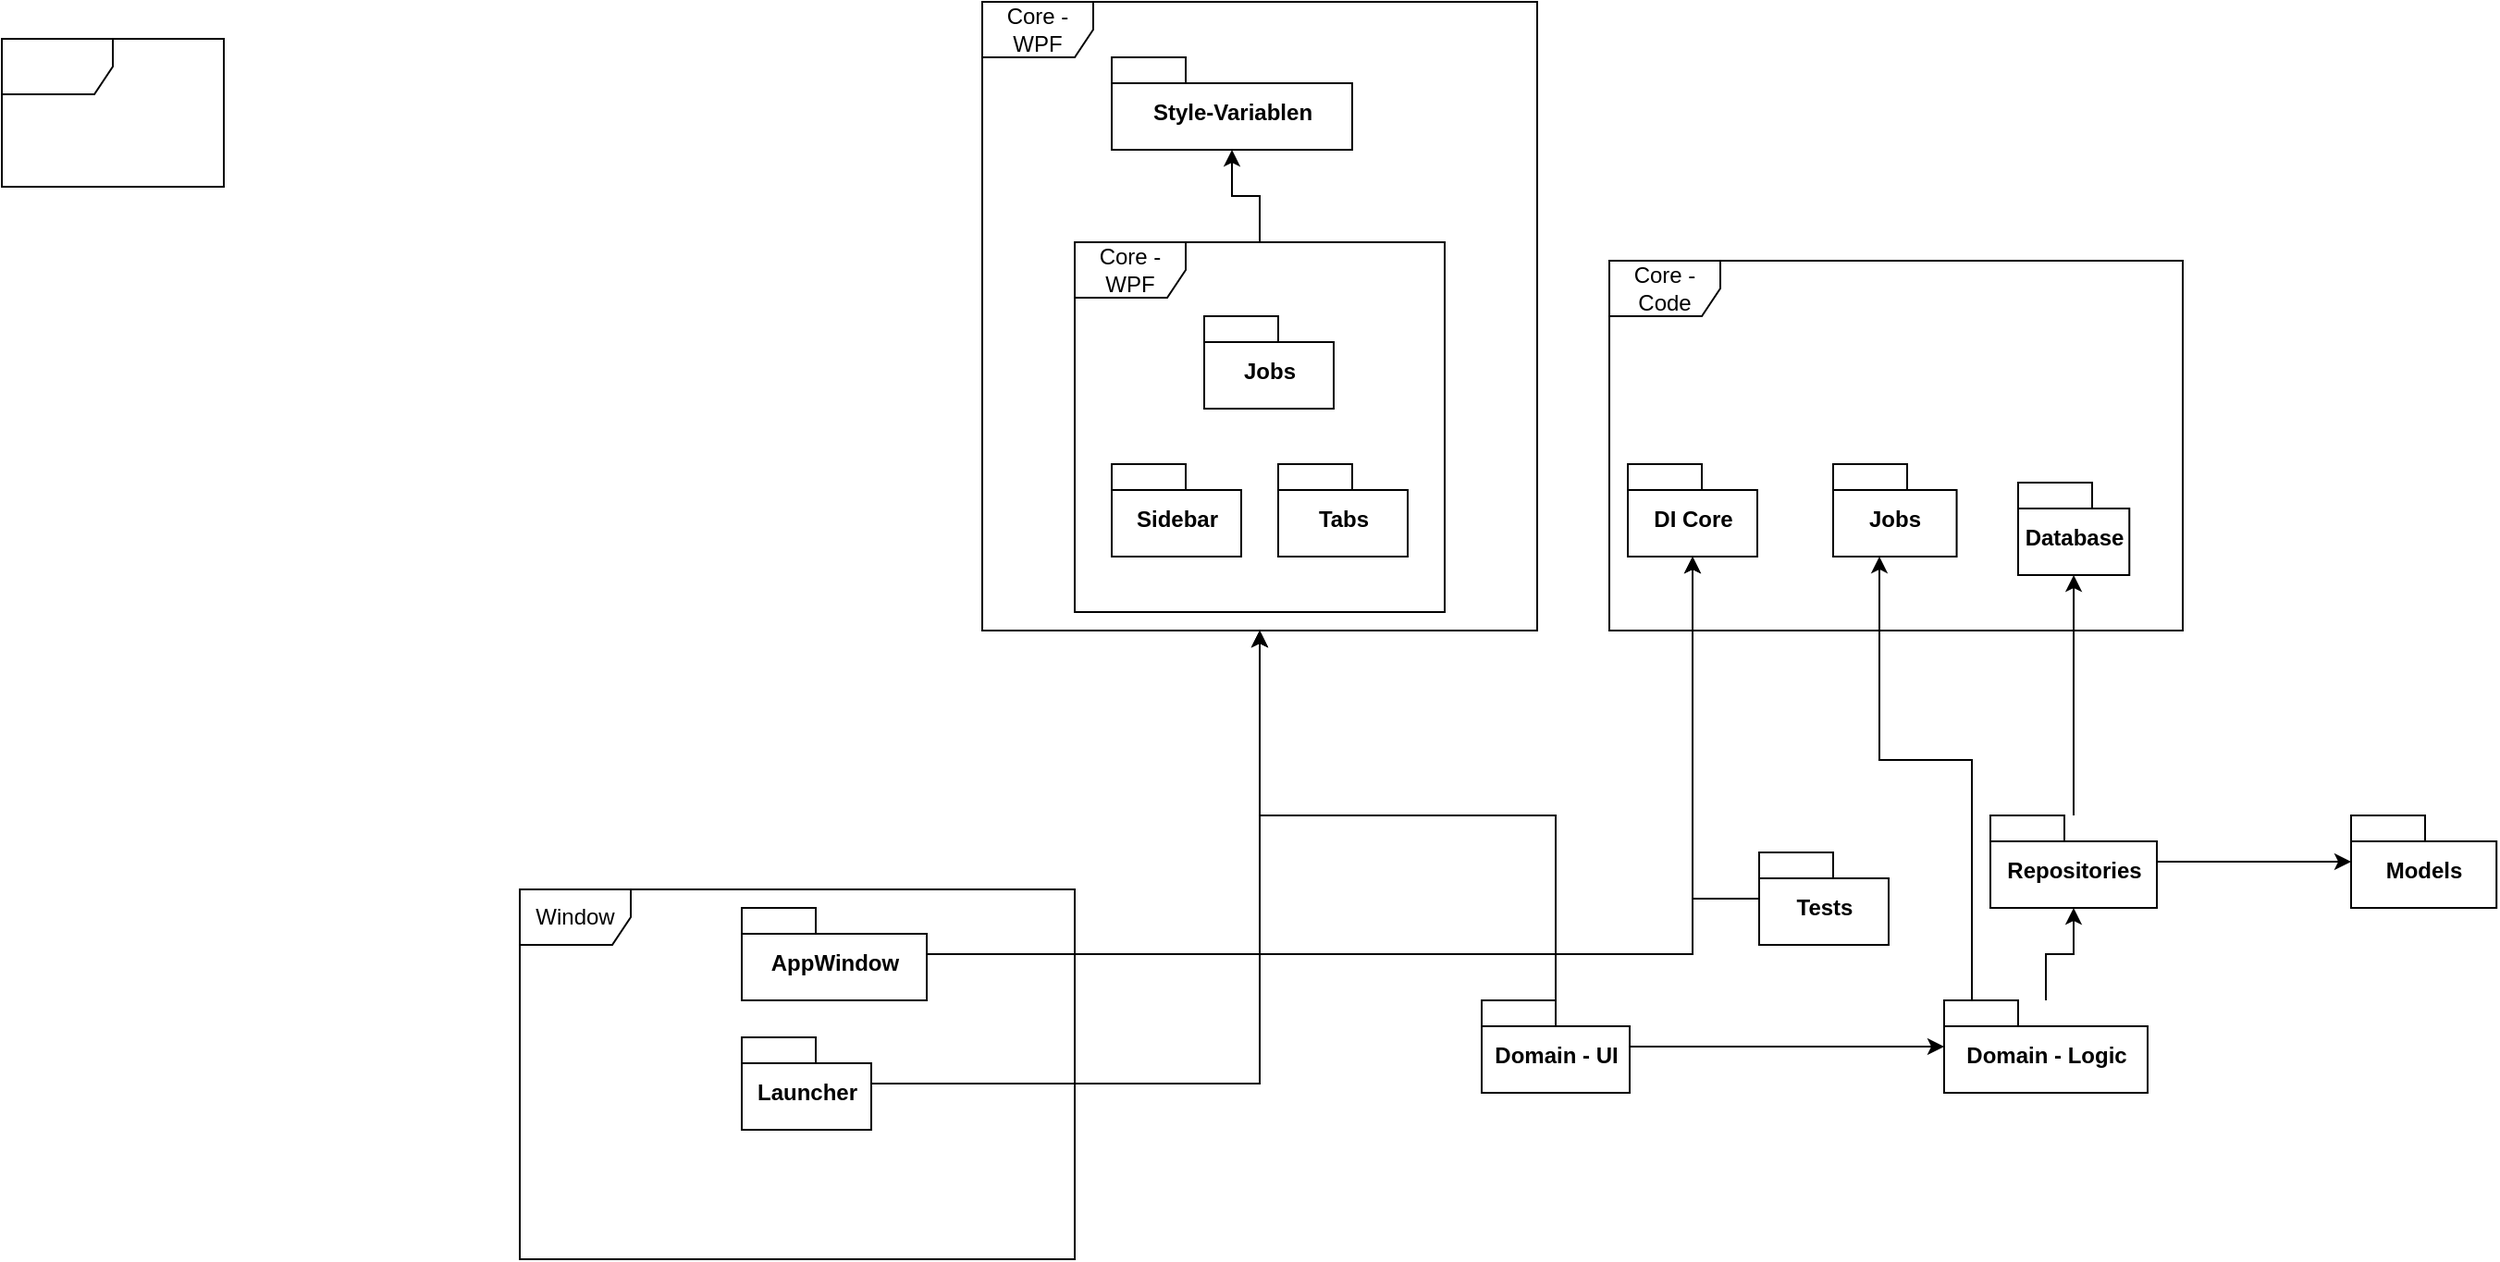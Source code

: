 <mxfile version="16.5.1" type="device" pages="2"><diagram id="Ipj0VITp-R9VODM-9GiM" name="Project Distribution"><mxGraphModel dx="2500" dy="1029" grid="1" gridSize="10" guides="1" tooltips="1" connect="1" arrows="1" fold="1" page="1" pageScale="1" pageWidth="827" pageHeight="1169" math="0" shadow="0"><root><mxCell id="0"/><mxCell id="1" parent="0"/><mxCell id="kfWviexKNtPRHZw_Nioh-18" style="edgeStyle=orthogonalEdgeStyle;rounded=0;orthogonalLoop=1;jettySize=auto;html=1;" parent="1" source="kfWviexKNtPRHZw_Nioh-4" target="kfWviexKNtPRHZw_Nioh-28" edge="1"><mxGeometry relative="1" as="geometry"/></mxCell><mxCell id="kfWviexKNtPRHZw_Nioh-19" style="edgeStyle=orthogonalEdgeStyle;rounded=0;orthogonalLoop=1;jettySize=auto;html=1;" parent="1" source="kfWviexKNtPRHZw_Nioh-4" target="kfWviexKNtPRHZw_Nioh-2" edge="1"><mxGeometry relative="1" as="geometry"/></mxCell><mxCell id="kfWviexKNtPRHZw_Nioh-21" style="edgeStyle=orthogonalEdgeStyle;rounded=0;orthogonalLoop=1;jettySize=auto;html=1;" parent="1" source="kfWviexKNtPRHZw_Nioh-6" target="kfWviexKNtPRHZw_Nioh-28" edge="1"><mxGeometry relative="1" as="geometry"/></mxCell><mxCell id="kfWviexKNtPRHZw_Nioh-11" style="edgeStyle=orthogonalEdgeStyle;rounded=0;orthogonalLoop=1;jettySize=auto;html=1;" parent="1" source="kfWviexKNtPRHZw_Nioh-7" target="kfWviexKNtPRHZw_Nioh-3" edge="1"><mxGeometry relative="1" as="geometry"/></mxCell><mxCell id="kfWviexKNtPRHZw_Nioh-12" style="edgeStyle=orthogonalEdgeStyle;rounded=0;orthogonalLoop=1;jettySize=auto;html=1;" parent="1" source="kfWviexKNtPRHZw_Nioh-7" target="kfWviexKNtPRHZw_Nioh-10" edge="1"><mxGeometry relative="1" as="geometry"/></mxCell><mxCell id="kfWviexKNtPRHZw_Nioh-7" value="Repositories" style="shape=folder;fontStyle=1;spacingTop=10;tabWidth=40;tabHeight=14;tabPosition=left;html=1;" parent="1" vertex="1"><mxGeometry x="465" y="450" width="90" height="50" as="geometry"/></mxCell><mxCell id="kfWviexKNtPRHZw_Nioh-23" style="edgeStyle=orthogonalEdgeStyle;rounded=0;orthogonalLoop=1;jettySize=auto;html=1;" parent="1" source="kfWviexKNtPRHZw_Nioh-9" target="kfWviexKNtPRHZw_Nioh-7" edge="1"><mxGeometry relative="1" as="geometry"/></mxCell><mxCell id="kfWviexKNtPRHZw_Nioh-31" style="edgeStyle=orthogonalEdgeStyle;rounded=0;orthogonalLoop=1;jettySize=auto;html=1;" parent="1" source="kfWviexKNtPRHZw_Nioh-9" target="kfWviexKNtPRHZw_Nioh-30" edge="1"><mxGeometry relative="1" as="geometry"><Array as="points"><mxPoint x="455" y="420"/><mxPoint x="405" y="420"/></Array></mxGeometry></mxCell><mxCell id="kfWviexKNtPRHZw_Nioh-9" value="Domain - Logic" style="shape=folder;fontStyle=1;spacingTop=10;tabWidth=40;tabHeight=14;tabPosition=left;html=1;" parent="1" vertex="1"><mxGeometry x="440" y="550" width="110" height="50" as="geometry"/></mxCell><mxCell id="kfWviexKNtPRHZw_Nioh-14" style="edgeStyle=orthogonalEdgeStyle;rounded=0;orthogonalLoop=1;jettySize=auto;html=1;" parent="1" source="kfWviexKNtPRHZw_Nioh-13" target="kfWviexKNtPRHZw_Nioh-2" edge="1"><mxGeometry relative="1" as="geometry"/></mxCell><mxCell id="kfWviexKNtPRHZw_Nioh-13" value="Tests" style="shape=folder;fontStyle=1;spacingTop=10;tabWidth=40;tabHeight=14;tabPosition=left;html=1;" parent="1" vertex="1"><mxGeometry x="340" y="470" width="70" height="50" as="geometry"/></mxCell><mxCell id="kfWviexKNtPRHZw_Nioh-25" style="edgeStyle=orthogonalEdgeStyle;rounded=0;orthogonalLoop=1;jettySize=auto;html=1;" parent="1" source="kfWviexKNtPRHZw_Nioh-24" target="kfWviexKNtPRHZw_Nioh-9" edge="1"><mxGeometry relative="1" as="geometry"/></mxCell><mxCell id="kfWviexKNtPRHZw_Nioh-26" style="edgeStyle=orthogonalEdgeStyle;rounded=0;orthogonalLoop=1;jettySize=auto;html=1;" parent="1" source="kfWviexKNtPRHZw_Nioh-24" target="kfWviexKNtPRHZw_Nioh-28" edge="1"><mxGeometry relative="1" as="geometry"/></mxCell><mxCell id="kfWviexKNtPRHZw_Nioh-24" value="Domain - UI" style="shape=folder;fontStyle=1;spacingTop=10;tabWidth=40;tabHeight=14;tabPosition=left;html=1;" parent="1" vertex="1"><mxGeometry x="190" y="550" width="80" height="50" as="geometry"/></mxCell><mxCell id="kfWviexKNtPRHZw_Nioh-28" value="Core - WPF" style="shape=umlFrame;whiteSpace=wrap;html=1;container=1;recursiveResize=0;" parent="1" vertex="1"><mxGeometry x="-80" y="10" width="300" height="340" as="geometry"><mxRectangle x="-90" y="160" width="60" height="20" as="alternateBounds"/></mxGeometry></mxCell><mxCell id="VNUwCtfXtlgTyR-flfIf-1" value="Style-Variablen" style="shape=folder;fontStyle=1;spacingTop=10;tabWidth=40;tabHeight=14;tabPosition=left;html=1;" parent="kfWviexKNtPRHZw_Nioh-28" vertex="1"><mxGeometry x="70" y="30" width="130" height="50" as="geometry"/></mxCell><mxCell id="VNUwCtfXtlgTyR-flfIf-9" style="edgeStyle=orthogonalEdgeStyle;rounded=0;orthogonalLoop=1;jettySize=auto;html=1;" parent="kfWviexKNtPRHZw_Nioh-28" source="VNUwCtfXtlgTyR-flfIf-7" target="VNUwCtfXtlgTyR-flfIf-1" edge="1"><mxGeometry relative="1" as="geometry"/></mxCell><mxCell id="VNUwCtfXtlgTyR-flfIf-7" value="Core - WPF" style="shape=umlFrame;whiteSpace=wrap;html=1;container=1;recursiveResize=0;" parent="kfWviexKNtPRHZw_Nioh-28" vertex="1"><mxGeometry x="50" y="130" width="200" height="200" as="geometry"><mxRectangle x="-90" y="160" width="60" height="20" as="alternateBounds"/></mxGeometry></mxCell><mxCell id="kfWviexKNtPRHZw_Nioh-16" value="Sidebar" style="shape=folder;fontStyle=1;spacingTop=10;tabWidth=40;tabHeight=14;tabPosition=left;html=1;" parent="VNUwCtfXtlgTyR-flfIf-7" vertex="1"><mxGeometry x="20" y="120" width="70" height="50" as="geometry"/></mxCell><mxCell id="NFNM3w5DBlzgdIoigGPW-1" value="Jobs" style="shape=folder;fontStyle=1;spacingTop=10;tabWidth=40;tabHeight=14;tabPosition=left;html=1;" parent="VNUwCtfXtlgTyR-flfIf-7" vertex="1"><mxGeometry x="70" y="40" width="70" height="50" as="geometry"/></mxCell><mxCell id="kfWviexKNtPRHZw_Nioh-15" value="Tabs" style="shape=folder;fontStyle=1;spacingTop=10;tabWidth=40;tabHeight=14;tabPosition=left;html=1;" parent="VNUwCtfXtlgTyR-flfIf-7" vertex="1"><mxGeometry x="110" y="120" width="70" height="50" as="geometry"/></mxCell><mxCell id="kfWviexKNtPRHZw_Nioh-29" value="Core - Code" style="shape=umlFrame;whiteSpace=wrap;html=1;collapsible=1;container=1;" parent="1" vertex="1"><mxGeometry x="259" y="150" width="310" height="200" as="geometry"/></mxCell><mxCell id="kfWviexKNtPRHZw_Nioh-3" value="Database" style="shape=folder;fontStyle=1;spacingTop=10;tabWidth=40;tabHeight=14;tabPosition=left;html=1;" parent="kfWviexKNtPRHZw_Nioh-29" vertex="1"><mxGeometry x="221.003" y="120" width="60.125" height="50" as="geometry"/></mxCell><mxCell id="kfWviexKNtPRHZw_Nioh-30" value="Jobs" style="shape=folder;fontStyle=1;spacingTop=10;tabWidth=40;tabHeight=14;tabPosition=left;html=1;" parent="kfWviexKNtPRHZw_Nioh-29" vertex="1"><mxGeometry x="121.004" y="110" width="66.769" height="50" as="geometry"/></mxCell><mxCell id="kfWviexKNtPRHZw_Nioh-2" value="DI Core" style="shape=folder;fontStyle=1;spacingTop=10;tabWidth=40;tabHeight=14;tabPosition=left;html=1;" parent="kfWviexKNtPRHZw_Nioh-29" vertex="1"><mxGeometry x="10" y="110" width="70" height="50" as="geometry"/></mxCell><mxCell id="NFNM3w5DBlzgdIoigGPW-2" value="Window" style="shape=umlFrame;whiteSpace=wrap;html=1;container=1;" parent="1" vertex="1"><mxGeometry x="-330" y="490" width="300" height="200" as="geometry"><mxRectangle x="-90" y="160" width="60" height="20" as="alternateBounds"/></mxGeometry></mxCell><mxCell id="kfWviexKNtPRHZw_Nioh-4" value="AppWindow" style="shape=folder;fontStyle=1;spacingTop=10;tabWidth=40;tabHeight=14;tabPosition=left;html=1;" parent="NFNM3w5DBlzgdIoigGPW-2" vertex="1"><mxGeometry x="120" y="10" width="100" height="50" as="geometry"/></mxCell><mxCell id="kfWviexKNtPRHZw_Nioh-6" value="Launcher" style="shape=folder;fontStyle=1;spacingTop=10;tabWidth=40;tabHeight=14;tabPosition=left;html=1;" parent="NFNM3w5DBlzgdIoigGPW-2" vertex="1"><mxGeometry x="120" y="80" width="70" height="50" as="geometry"/></mxCell><mxCell id="kfWviexKNtPRHZw_Nioh-10" value="Models" style="shape=folder;fontStyle=1;spacingTop=10;tabWidth=40;tabHeight=14;tabPosition=left;html=1;" parent="1" vertex="1"><mxGeometry x="660" y="450" width="78.6" height="50" as="geometry"/></mxCell><mxCell id="VNUwCtfXtlgTyR-flfIf-2" value="" style="shape=umlFrame;whiteSpace=wrap;html=1;container=1;recursiveResize=0;" parent="1" vertex="1"><mxGeometry x="-610" y="30" width="120" height="80" as="geometry"><mxRectangle x="-90" y="160" width="60" height="20" as="alternateBounds"/></mxGeometry></mxCell></root></mxGraphModel></diagram><diagram id="sB_Vey5JtSS4tOZtMGb9" name="Tagging"><mxGraphModel dx="1422" dy="875" grid="1" gridSize="10" guides="1" tooltips="1" connect="1" arrows="1" fold="1" page="1" pageScale="1" pageWidth="827" pageHeight="1169" math="0" shadow="0"><root><mxCell id="4-hnMu1ZvTQsGLBbR0gN-0"/><mxCell id="4-hnMu1ZvTQsGLBbR0gN-1" parent="4-hnMu1ZvTQsGLBbR0gN-0"/><mxCell id="GLE3AlYYYoxvGqIQgquq-0" value="TagEditorChipV" style="swimlane;fontStyle=1;align=center;verticalAlign=top;childLayout=stackLayout;horizontal=1;startSize=26;horizontalStack=0;resizeParent=1;resizeParentMax=0;resizeLast=0;collapsible=1;marginBottom=0;" vertex="1" parent="4-hnMu1ZvTQsGLBbR0gN-1"><mxGeometry x="97" y="824" width="160" height="34" as="geometry"/></mxCell><mxCell id="GLE3AlYYYoxvGqIQgquq-1" value="" style="line;strokeWidth=1;fillColor=none;align=left;verticalAlign=middle;spacingTop=-1;spacingLeft=3;spacingRight=3;rotatable=0;labelPosition=right;points=[];portConstraint=eastwest;" vertex="1" parent="GLE3AlYYYoxvGqIQgquq-0"><mxGeometry y="26" width="160" height="8" as="geometry"/></mxCell><mxCell id="GLE3AlYYYoxvGqIQgquq-2" value="&lt;p style=&quot;margin: 0px ; margin-top: 4px ; text-align: center&quot;&gt;&lt;i&gt;&amp;lt;&amp;lt;Interface&amp;gt;&amp;gt;&lt;/i&gt;&lt;br&gt;&lt;b&gt;ITagEditor&lt;/b&gt;&lt;/p&gt;&lt;hr size=&quot;1&quot;&gt;&lt;p style=&quot;margin: 0px ; margin-left: 4px&quot;&gt;&lt;/p&gt;&lt;p style=&quot;margin: 0px ; margin-left: 4px&quot;&gt;+Init(...tagManager:ITagManager...)&lt;/p&gt;" style="verticalAlign=top;align=left;overflow=fill;fontSize=12;fontFamily=Helvetica;html=1;" vertex="1" parent="4-hnMu1ZvTQsGLBbR0gN-1"><mxGeometry x="297" y="416" width="200" height="80" as="geometry"/></mxCell><mxCell id="GLE3AlYYYoxvGqIQgquq-3" value="TagEditorChipVM" style="swimlane;fontStyle=1;align=center;verticalAlign=top;childLayout=stackLayout;horizontal=1;startSize=26;horizontalStack=0;resizeParent=1;resizeParentMax=0;resizeLast=0;collapsible=1;marginBottom=0;" vertex="1" parent="4-hnMu1ZvTQsGLBbR0gN-1"><mxGeometry x="317" y="824" width="160" height="34" as="geometry"/></mxCell><mxCell id="GLE3AlYYYoxvGqIQgquq-4" value="" style="line;strokeWidth=1;fillColor=none;align=left;verticalAlign=middle;spacingTop=-1;spacingLeft=3;spacingRight=3;rotatable=0;labelPosition=right;points=[];portConstraint=eastwest;" vertex="1" parent="GLE3AlYYYoxvGqIQgquq-3"><mxGeometry y="26" width="160" height="8" as="geometry"/></mxCell><mxCell id="GLE3AlYYYoxvGqIQgquq-5" value="Use" style="endArrow=open;endSize=12;dashed=1;html=1;rounded=0;exitX=1;exitY=0.5;exitDx=0;exitDy=0;entryX=0;entryY=0.5;entryDx=0;entryDy=0;" edge="1" parent="4-hnMu1ZvTQsGLBbR0gN-1" source="GLE3AlYYYoxvGqIQgquq-0" target="GLE3AlYYYoxvGqIQgquq-3"><mxGeometry width="160" relative="1" as="geometry"><mxPoint x="537" y="824" as="sourcePoint"/><mxPoint x="697" y="824" as="targetPoint"/></mxGeometry></mxCell><mxCell id="GLE3AlYYYoxvGqIQgquq-6" value="TagEditorV" style="swimlane;fontStyle=1;align=center;verticalAlign=top;childLayout=stackLayout;horizontal=1;startSize=26;horizontalStack=0;resizeParent=1;resizeParentMax=0;resizeLast=0;collapsible=1;marginBottom=0;" vertex="1" parent="4-hnMu1ZvTQsGLBbR0gN-1"><mxGeometry x="97" y="556" width="160" height="34" as="geometry"/></mxCell><mxCell id="GLE3AlYYYoxvGqIQgquq-7" value="" style="line;strokeWidth=1;fillColor=none;align=left;verticalAlign=middle;spacingTop=-1;spacingLeft=3;spacingRight=3;rotatable=0;labelPosition=right;points=[];portConstraint=eastwest;" vertex="1" parent="GLE3AlYYYoxvGqIQgquq-6"><mxGeometry y="26" width="160" height="8" as="geometry"/></mxCell><mxCell id="GLE3AlYYYoxvGqIQgquq-8" value="TagEditorVM" style="swimlane;fontStyle=1;align=center;verticalAlign=top;childLayout=stackLayout;horizontal=1;startSize=26;horizontalStack=0;resizeParent=1;resizeParentMax=0;resizeLast=0;collapsible=1;marginBottom=0;" vertex="1" parent="4-hnMu1ZvTQsGLBbR0gN-1"><mxGeometry x="317" y="556" width="160" height="34" as="geometry"/></mxCell><mxCell id="GLE3AlYYYoxvGqIQgquq-9" value="" style="line;strokeWidth=1;fillColor=none;align=left;verticalAlign=middle;spacingTop=-1;spacingLeft=3;spacingRight=3;rotatable=0;labelPosition=right;points=[];portConstraint=eastwest;" vertex="1" parent="GLE3AlYYYoxvGqIQgquq-8"><mxGeometry y="26" width="160" height="8" as="geometry"/></mxCell><mxCell id="GLE3AlYYYoxvGqIQgquq-10" value="Use" style="endArrow=open;endSize=12;dashed=1;html=1;rounded=0;exitX=1;exitY=0.5;exitDx=0;exitDy=0;entryX=0;entryY=0.5;entryDx=0;entryDy=0;" edge="1" parent="4-hnMu1ZvTQsGLBbR0gN-1" source="GLE3AlYYYoxvGqIQgquq-6" target="GLE3AlYYYoxvGqIQgquq-8"><mxGeometry width="160" relative="1" as="geometry"><mxPoint x="537" y="556" as="sourcePoint"/><mxPoint x="697" y="556" as="targetPoint"/></mxGeometry></mxCell><mxCell id="GLE3AlYYYoxvGqIQgquq-11" value="&lt;p style=&quot;margin: 0px ; margin-top: 4px ; text-align: center&quot;&gt;&lt;i&gt;&amp;lt;&amp;lt;Interface&amp;gt;&amp;gt;&lt;/i&gt;&lt;br&gt;&lt;b&gt;ITagEditorChip&lt;/b&gt;&lt;/p&gt;&lt;hr size=&quot;1&quot;&gt;&lt;p style=&quot;margin: 0px ; margin-left: 4px&quot;&gt;&lt;/p&gt;&lt;p style=&quot;margin: 0px ; margin-left: 4px&quot;&gt;&lt;br&gt;&lt;/p&gt;" style="verticalAlign=top;align=left;overflow=fill;fontSize=12;fontFamily=Helvetica;html=1;" vertex="1" parent="4-hnMu1ZvTQsGLBbR0gN-1"><mxGeometry x="347" y="676" width="100" height="60" as="geometry"/></mxCell><mxCell id="GLE3AlYYYoxvGqIQgquq-12" value="Relation" style="endArrow=open;html=1;endSize=12;startArrow=diamondThin;startSize=14;startFill=0;edgeStyle=orthogonalEdgeStyle;rounded=0;exitX=0.5;exitY=1;exitDx=0;exitDy=0;entryX=0.5;entryY=0;entryDx=0;entryDy=0;" edge="1" parent="4-hnMu1ZvTQsGLBbR0gN-1" source="GLE3AlYYYoxvGqIQgquq-8" target="GLE3AlYYYoxvGqIQgquq-11"><mxGeometry relative="1" as="geometry"><mxPoint x="557" y="616" as="sourcePoint"/><mxPoint x="717" y="616" as="targetPoint"/></mxGeometry></mxCell><mxCell id="GLE3AlYYYoxvGqIQgquq-13" value="0..n" style="edgeLabel;resizable=0;html=1;align=left;verticalAlign=top;" connectable="0" vertex="1" parent="GLE3AlYYYoxvGqIQgquq-12"><mxGeometry x="-1" relative="1" as="geometry"><mxPoint x="10" as="offset"/></mxGeometry></mxCell><mxCell id="GLE3AlYYYoxvGqIQgquq-14" value="1" style="edgeLabel;resizable=0;html=1;align=right;verticalAlign=top;" connectable="0" vertex="1" parent="GLE3AlYYYoxvGqIQgquq-12"><mxGeometry x="1" relative="1" as="geometry"><mxPoint x="20" y="-20" as="offset"/></mxGeometry></mxCell><mxCell id="GLE3AlYYYoxvGqIQgquq-15" value="" style="endArrow=block;dashed=1;endFill=0;endSize=12;html=1;rounded=0;exitX=0.5;exitY=0;exitDx=0;exitDy=0;entryX=0.5;entryY=1;entryDx=0;entryDy=0;" edge="1" parent="4-hnMu1ZvTQsGLBbR0gN-1" source="GLE3AlYYYoxvGqIQgquq-8" target="GLE3AlYYYoxvGqIQgquq-2"><mxGeometry width="160" relative="1" as="geometry"><mxPoint x="497" y="506" as="sourcePoint"/><mxPoint x="657" y="506" as="targetPoint"/></mxGeometry></mxCell><mxCell id="GLE3AlYYYoxvGqIQgquq-16" value="" style="endArrow=block;dashed=1;endFill=0;endSize=12;html=1;rounded=0;exitX=0.5;exitY=0;exitDx=0;exitDy=0;entryX=0.5;entryY=1;entryDx=0;entryDy=0;" edge="1" parent="4-hnMu1ZvTQsGLBbR0gN-1" source="GLE3AlYYYoxvGqIQgquq-3" target="GLE3AlYYYoxvGqIQgquq-11"><mxGeometry width="160" relative="1" as="geometry"><mxPoint x="557" y="716" as="sourcePoint"/><mxPoint x="717" y="716" as="targetPoint"/></mxGeometry></mxCell><mxCell id="GLE3AlYYYoxvGqIQgquq-17" value="&lt;p style=&quot;margin: 0px ; margin-top: 4px ; text-align: center&quot;&gt;&lt;i&gt;&amp;lt;&amp;lt;Interface&amp;gt;&amp;gt;&lt;/i&gt;&lt;br&gt;&lt;b&gt;ITagManager&lt;/b&gt;&lt;/p&gt;&lt;hr size=&quot;1&quot;&gt;&lt;p style=&quot;margin: 0px ; margin-left: 4px&quot;&gt;&lt;/p&gt;&lt;p style=&quot;margin: 0px ; margin-left: 4px&quot;&gt;+Add(tag:Tag)&lt;br&gt;+Remove(tag:Tag)&lt;/p&gt;&lt;p style=&quot;margin: 0px ; margin-left: 4px&quot;&gt;+Replace(oldTag:Tag, newTag:Tag)&lt;/p&gt;" style="verticalAlign=top;align=left;overflow=fill;fontSize=12;fontFamily=Helvetica;html=1;" vertex="1" parent="4-hnMu1ZvTQsGLBbR0gN-1"><mxGeometry x="297" y="216" width="190" height="90" as="geometry"/></mxCell><mxCell id="GLE3AlYYYoxvGqIQgquq-18" value="Use" style="endArrow=open;endSize=12;dashed=1;html=1;rounded=0;exitX=0.5;exitY=0;exitDx=0;exitDy=0;" edge="1" parent="4-hnMu1ZvTQsGLBbR0gN-1" source="GLE3AlYYYoxvGqIQgquq-2" target="GLE3AlYYYoxvGqIQgquq-17"><mxGeometry width="160" relative="1" as="geometry"><mxPoint x="537" y="456" as="sourcePoint"/><mxPoint x="697" y="456" as="targetPoint"/></mxGeometry></mxCell><mxCell id="GLE3AlYYYoxvGqIQgquq-19" value="&lt;p style=&quot;margin: 0px ; margin-top: 4px ; text-align: center&quot;&gt;&lt;b&gt;SingleItemTagManager&lt;/b&gt;&lt;/p&gt;&lt;hr size=&quot;1&quot;&gt;&lt;div style=&quot;height: 2px&quot;&gt;&lt;/div&gt;&lt;hr size=&quot;1&quot;&gt;&lt;div style=&quot;height: 2px&quot;&gt;&lt;/div&gt;" style="verticalAlign=top;align=left;overflow=fill;fontSize=12;fontFamily=Helvetica;html=1;" vertex="1" parent="4-hnMu1ZvTQsGLBbR0gN-1"><mxGeometry x="321" y="10" width="140" height="60" as="geometry"/></mxCell><mxCell id="GLE3AlYYYoxvGqIQgquq-20" value="&lt;p style=&quot;margin: 0px ; margin-top: 4px ; text-align: center&quot;&gt;&lt;b&gt;MultiItemTagManager&lt;/b&gt;&lt;/p&gt;&lt;hr size=&quot;1&quot;&gt;&lt;div style=&quot;height: 2px&quot;&gt;&lt;/div&gt;&lt;hr size=&quot;1&quot;&gt;&lt;div style=&quot;height: 2px&quot;&gt;&lt;/div&gt;" style="verticalAlign=top;align=left;overflow=fill;fontSize=12;fontFamily=Helvetica;html=1;" vertex="1" parent="4-hnMu1ZvTQsGLBbR0gN-1"><mxGeometry x="447" y="116" width="140" height="60" as="geometry"/></mxCell><mxCell id="GLE3AlYYYoxvGqIQgquq-21" value="&lt;p style=&quot;margin: 0px ; margin-top: 4px ; text-align: center&quot;&gt;&lt;b&gt;CollectionTagManager&lt;/b&gt;&lt;/p&gt;&lt;hr size=&quot;1&quot;&gt;&lt;div style=&quot;height: 2px&quot;&gt;&lt;/div&gt;&lt;hr size=&quot;1&quot;&gt;&lt;div style=&quot;height: 2px&quot;&gt;&lt;/div&gt;" style="verticalAlign=top;align=left;overflow=fill;fontSize=12;fontFamily=Helvetica;html=1;" vertex="1" parent="4-hnMu1ZvTQsGLBbR0gN-1"><mxGeometry x="237" y="116" width="140" height="60" as="geometry"/></mxCell><mxCell id="GLE3AlYYYoxvGqIQgquq-22" value="" style="endArrow=block;dashed=1;endFill=0;endSize=12;html=1;rounded=0;" edge="1" parent="4-hnMu1ZvTQsGLBbR0gN-1" source="GLE3AlYYYoxvGqIQgquq-21" target="GLE3AlYYYoxvGqIQgquq-17"><mxGeometry width="160" relative="1" as="geometry"><mxPoint x="431" y="506" as="sourcePoint"/><mxPoint x="591" y="506" as="targetPoint"/></mxGeometry></mxCell><mxCell id="GLE3AlYYYoxvGqIQgquq-23" value="" style="endArrow=block;dashed=1;endFill=0;endSize=12;html=1;rounded=0;exitX=0.5;exitY=1;exitDx=0;exitDy=0;" edge="1" parent="4-hnMu1ZvTQsGLBbR0gN-1" source="GLE3AlYYYoxvGqIQgquq-20" target="GLE3AlYYYoxvGqIQgquq-17"><mxGeometry width="160" relative="1" as="geometry"><mxPoint x="441" y="516" as="sourcePoint"/><mxPoint x="601" y="516" as="targetPoint"/></mxGeometry></mxCell><mxCell id="GLE3AlYYYoxvGqIQgquq-24" value="" style="endArrow=block;dashed=1;endFill=0;endSize=12;html=1;rounded=0;exitX=0.5;exitY=1;exitDx=0;exitDy=0;" edge="1" parent="4-hnMu1ZvTQsGLBbR0gN-1" source="GLE3AlYYYoxvGqIQgquq-19" target="GLE3AlYYYoxvGqIQgquq-17"><mxGeometry width="160" relative="1" as="geometry"><mxPoint x="451" y="526" as="sourcePoint"/><mxPoint x="611" y="526" as="targetPoint"/></mxGeometry></mxCell><mxCell id="GLE3AlYYYoxvGqIQgquq-25" value="Filter&#10;" style="swimlane;fontStyle=1;align=center;verticalAlign=top;childLayout=stackLayout;horizontal=1;startSize=26;horizontalStack=0;resizeParent=1;resizeParentMax=0;resizeLast=0;collapsible=1;marginBottom=0;" vertex="1" parent="4-hnMu1ZvTQsGLBbR0gN-1"><mxGeometry x="47" y="36" width="160" height="34" as="geometry"/></mxCell><mxCell id="GLE3AlYYYoxvGqIQgquq-26" value="" style="line;strokeWidth=1;fillColor=none;align=left;verticalAlign=middle;spacingTop=-1;spacingLeft=3;spacingRight=3;rotatable=0;labelPosition=right;points=[];portConstraint=eastwest;" vertex="1" parent="GLE3AlYYYoxvGqIQgquq-25"><mxGeometry y="26" width="160" height="8" as="geometry"/></mxCell><mxCell id="GLE3AlYYYoxvGqIQgquq-27" value="" style="endArrow=diamondThin;endFill=0;endSize=24;html=1;rounded=0;" edge="1" parent="4-hnMu1ZvTQsGLBbR0gN-1" source="GLE3AlYYYoxvGqIQgquq-21" target="GLE3AlYYYoxvGqIQgquq-25"><mxGeometry width="160" relative="1" as="geometry"><mxPoint x="31" y="196" as="sourcePoint"/><mxPoint x="191" y="196" as="targetPoint"/></mxGeometry></mxCell><mxCell id="GLE3AlYYYoxvGqIQgquq-28" value="" style="endArrow=diamondThin;endFill=0;endSize=24;html=1;rounded=0;" edge="1" parent="4-hnMu1ZvTQsGLBbR0gN-1" source="GLE3AlYYYoxvGqIQgquq-2" target="GLE3AlYYYoxvGqIQgquq-25"><mxGeometry width="160" relative="1" as="geometry"><mxPoint x="233.658" y="272.0" as="sourcePoint"/><mxPoint x="111.003" y="206.0" as="targetPoint"/></mxGeometry></mxCell><mxCell id="GLE3AlYYYoxvGqIQgquq-29" value="Item Data Viewer" style="swimlane;fontStyle=1;align=center;verticalAlign=top;childLayout=stackLayout;horizontal=1;startSize=26;horizontalStack=0;resizeParent=1;resizeParentMax=0;resizeLast=0;collapsible=1;marginBottom=0;" vertex="1" parent="4-hnMu1ZvTQsGLBbR0gN-1"><mxGeometry x="621" y="46" width="160" height="34" as="geometry"/></mxCell><mxCell id="GLE3AlYYYoxvGqIQgquq-30" value="" style="line;strokeWidth=1;fillColor=none;align=left;verticalAlign=middle;spacingTop=-1;spacingLeft=3;spacingRight=3;rotatable=0;labelPosition=right;points=[];portConstraint=eastwest;" vertex="1" parent="GLE3AlYYYoxvGqIQgquq-29"><mxGeometry y="26" width="160" height="8" as="geometry"/></mxCell><mxCell id="GLE3AlYYYoxvGqIQgquq-31" value="" style="endArrow=diamondThin;endFill=0;endSize=24;html=1;rounded=0;" edge="1" parent="4-hnMu1ZvTQsGLBbR0gN-1" source="GLE3AlYYYoxvGqIQgquq-20" target="GLE3AlYYYoxvGqIQgquq-29"><mxGeometry width="160" relative="1" as="geometry"><mxPoint x="490.998" y="166.0" as="sourcePoint"/><mxPoint x="368.343" y="100.0" as="targetPoint"/></mxGeometry></mxCell><mxCell id="GLE3AlYYYoxvGqIQgquq-32" value="" style="endArrow=diamondThin;endFill=0;endSize=24;html=1;rounded=0;" edge="1" parent="4-hnMu1ZvTQsGLBbR0gN-1" source="GLE3AlYYYoxvGqIQgquq-2" target="GLE3AlYYYoxvGqIQgquq-29"><mxGeometry width="160" relative="1" as="geometry"><mxPoint x="391" y="153.667" as="sourcePoint"/><mxPoint x="151" y="145.667" as="targetPoint"/></mxGeometry></mxCell></root></mxGraphModel></diagram></mxfile>